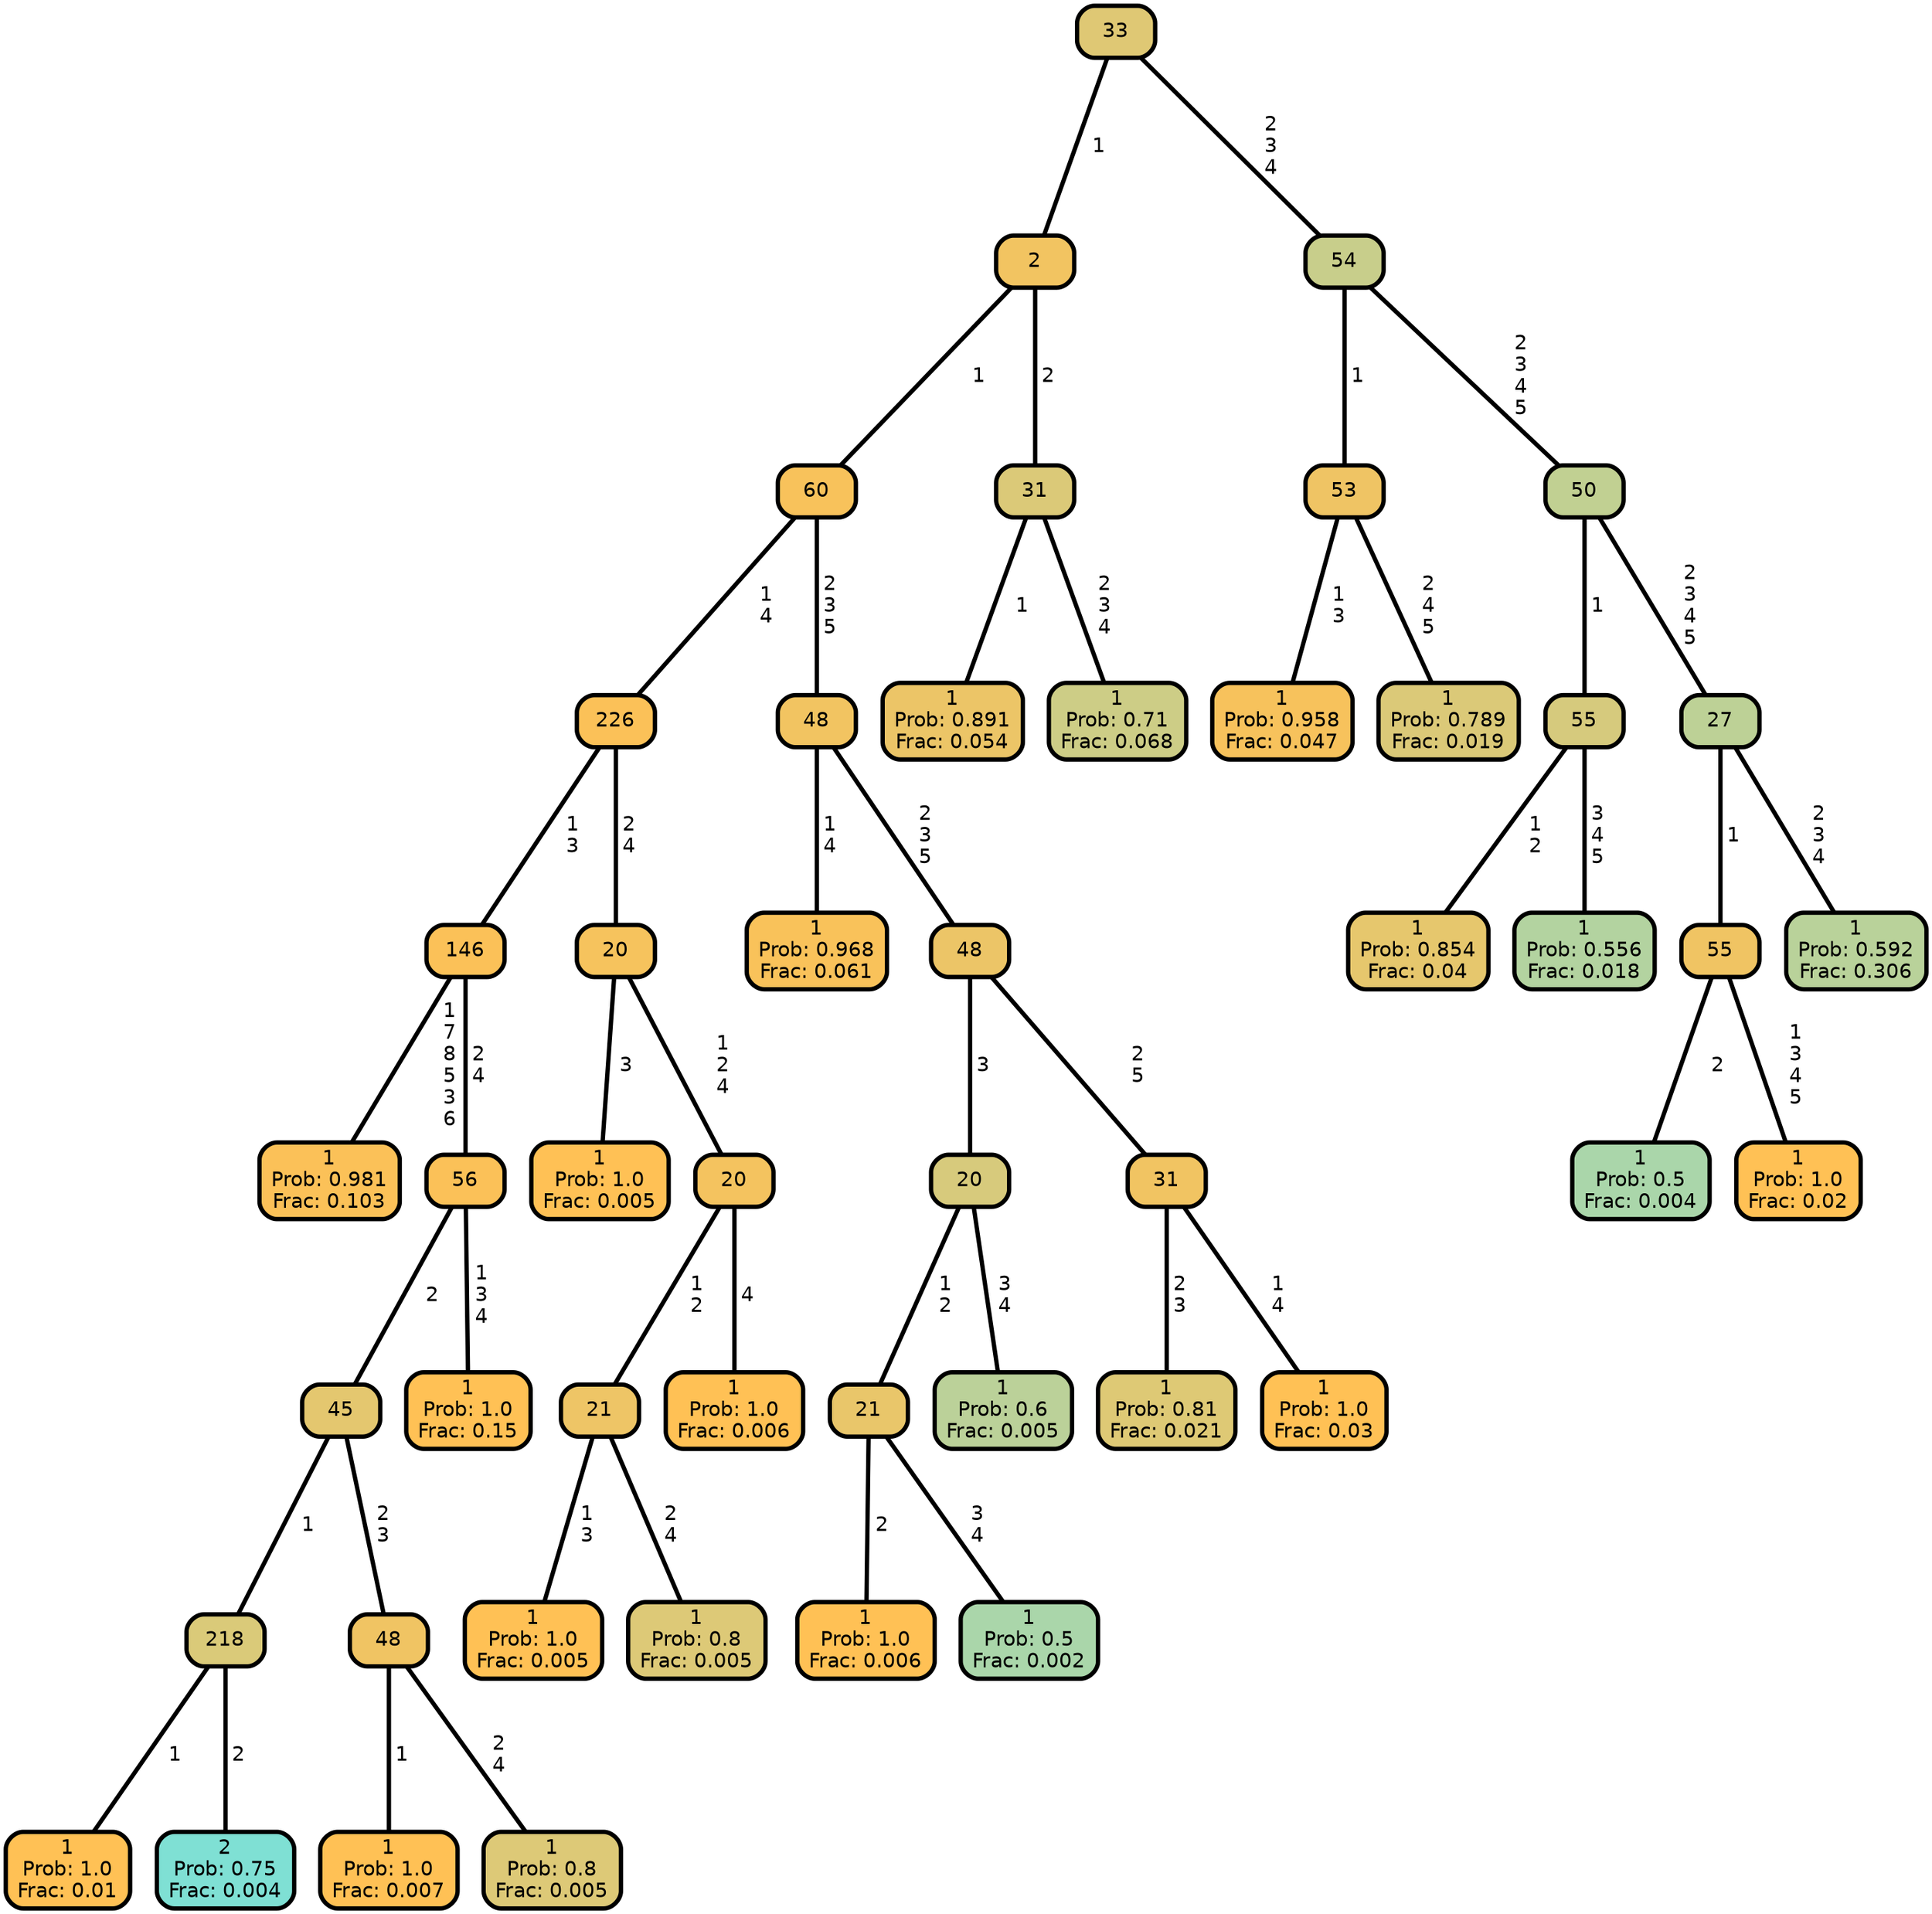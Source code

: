 graph Tree {
node [shape=box, style="filled, rounded",color="black",penwidth="3",fontcolor="black",                 fontname=helvetica] ;
graph [ranksep="0 equally", splines=straight,                 bgcolor=transparent, dpi=200] ;
edge [fontname=helvetica, color=black] ;
0 [label="1
Prob: 0.981
Frac: 0.103", fillcolor="#fbc158"] ;
1 [label="146", fillcolor="#fbc158"] ;
2 [label="1
Prob: 1.0
Frac: 0.01", fillcolor="#ffc155"] ;
3 [label="218", fillcolor="#daca79"] ;
4 [label="2
Prob: 0.75
Frac: 0.004", fillcolor="#7fe0d4"] ;
5 [label="45", fillcolor="#e4c76f"] ;
6 [label="1
Prob: 1.0
Frac: 0.007", fillcolor="#ffc155"] ;
7 [label="48", fillcolor="#f0c463"] ;
8 [label="1
Prob: 0.8
Frac: 0.005", fillcolor="#ddc977"] ;
9 [label="56", fillcolor="#fbc158"] ;
10 [label="1
Prob: 1.0
Frac: 0.15", fillcolor="#ffc155"] ;
11 [label="226", fillcolor="#fbc158"] ;
12 [label="1
Prob: 1.0
Frac: 0.005", fillcolor="#ffc155"] ;
13 [label="20", fillcolor="#f6c35d"] ;
14 [label="1
Prob: 1.0
Frac: 0.005", fillcolor="#ffc155"] ;
15 [label="21", fillcolor="#eec566"] ;
16 [label="1
Prob: 0.8
Frac: 0.005", fillcolor="#ddc977"] ;
17 [label="20", fillcolor="#f4c35f"] ;
18 [label="1
Prob: 1.0
Frac: 0.006", fillcolor="#ffc155"] ;
19 [label="60", fillcolor="#f8c25b"] ;
20 [label="1
Prob: 0.968
Frac: 0.061", fillcolor="#f9c25a"] ;
21 [label="48", fillcolor="#f2c461"] ;
22 [label="1
Prob: 1.0
Frac: 0.006", fillcolor="#ffc155"] ;
23 [label="21", fillcolor="#e9c66a"] ;
24 [label="1
Prob: 0.5
Frac: 0.002", fillcolor="#aad6aa"] ;
25 [label="20", fillcolor="#d7ca7c"] ;
26 [label="1
Prob: 0.6
Frac: 0.005", fillcolor="#bbd199"] ;
27 [label="48", fillcolor="#ecc567"] ;
28 [label="1
Prob: 0.81
Frac: 0.021", fillcolor="#dec975"] ;
29 [label="31", fillcolor="#f1c462"] ;
30 [label="1
Prob: 1.0
Frac: 0.03", fillcolor="#ffc155"] ;
31 [label="2", fillcolor="#f2c461"] ;
32 [label="1
Prob: 0.891
Frac: 0.054", fillcolor="#ecc567"] ;
33 [label="31", fillcolor="#dbc978"] ;
34 [label="1
Prob: 0.71
Frac: 0.068", fillcolor="#cdcd86"] ;
35 [label="33", fillcolor="#dfc874"] ;
36 [label="1
Prob: 0.958
Frac: 0.047", fillcolor="#f7c25c"] ;
37 [label="53", fillcolor="#efc464"] ;
38 [label="1
Prob: 0.789
Frac: 0.019", fillcolor="#dbc978"] ;
39 [label="54", fillcolor="#c8ce8b"] ;
40 [label="1
Prob: 0.854
Frac: 0.04", fillcolor="#e6c76d"] ;
41 [label="55", fillcolor="#d6ca7d"] ;
42 [label="1
Prob: 0.556
Frac: 0.018", fillcolor="#b3d3a0"] ;
43 [label="50", fillcolor="#c1d092"] ;
44 [label="1
Prob: 0.5
Frac: 0.004", fillcolor="#aad6aa"] ;
45 [label="55", fillcolor="#f0c463"] ;
46 [label="1
Prob: 1.0
Frac: 0.02", fillcolor="#ffc155"] ;
47 [label="27", fillcolor="#bdd196"] ;
48 [label="1
Prob: 0.592
Frac: 0.306", fillcolor="#b9d29a"] ;
1 -- 0 [label=" 1\n 7\n 8\n 5\n 3\n 6",penwidth=3] ;
1 -- 9 [label=" 2\n 4",penwidth=3] ;
3 -- 2 [label=" 1",penwidth=3] ;
3 -- 4 [label=" 2",penwidth=3] ;
5 -- 3 [label=" 1",penwidth=3] ;
5 -- 7 [label=" 2\n 3",penwidth=3] ;
7 -- 6 [label=" 1",penwidth=3] ;
7 -- 8 [label=" 2\n 4",penwidth=3] ;
9 -- 5 [label=" 2",penwidth=3] ;
9 -- 10 [label=" 1\n 3\n 4",penwidth=3] ;
11 -- 1 [label=" 1\n 3",penwidth=3] ;
11 -- 13 [label=" 2\n 4",penwidth=3] ;
13 -- 12 [label=" 3",penwidth=3] ;
13 -- 17 [label=" 1\n 2\n 4",penwidth=3] ;
15 -- 14 [label=" 1\n 3",penwidth=3] ;
15 -- 16 [label=" 2\n 4",penwidth=3] ;
17 -- 15 [label=" 1\n 2",penwidth=3] ;
17 -- 18 [label=" 4",penwidth=3] ;
19 -- 11 [label=" 1\n 4",penwidth=3] ;
19 -- 21 [label=" 2\n 3\n 5",penwidth=3] ;
21 -- 20 [label=" 1\n 4",penwidth=3] ;
21 -- 27 [label=" 2\n 3\n 5",penwidth=3] ;
23 -- 22 [label=" 2",penwidth=3] ;
23 -- 24 [label=" 3\n 4",penwidth=3] ;
25 -- 23 [label=" 1\n 2",penwidth=3] ;
25 -- 26 [label=" 3\n 4",penwidth=3] ;
27 -- 25 [label=" 3",penwidth=3] ;
27 -- 29 [label=" 2\n 5",penwidth=3] ;
29 -- 28 [label=" 2\n 3",penwidth=3] ;
29 -- 30 [label=" 1\n 4",penwidth=3] ;
31 -- 19 [label=" 1",penwidth=3] ;
31 -- 33 [label=" 2",penwidth=3] ;
33 -- 32 [label=" 1",penwidth=3] ;
33 -- 34 [label=" 2\n 3\n 4",penwidth=3] ;
35 -- 31 [label=" 1",penwidth=3] ;
35 -- 39 [label=" 2\n 3\n 4",penwidth=3] ;
37 -- 36 [label=" 1\n 3",penwidth=3] ;
37 -- 38 [label=" 2\n 4\n 5",penwidth=3] ;
39 -- 37 [label=" 1",penwidth=3] ;
39 -- 43 [label=" 2\n 3\n 4\n 5",penwidth=3] ;
41 -- 40 [label=" 1\n 2",penwidth=3] ;
41 -- 42 [label=" 3\n 4\n 5",penwidth=3] ;
43 -- 41 [label=" 1",penwidth=3] ;
43 -- 47 [label=" 2\n 3\n 4\n 5",penwidth=3] ;
45 -- 44 [label=" 2",penwidth=3] ;
45 -- 46 [label=" 1\n 3\n 4\n 5",penwidth=3] ;
47 -- 45 [label=" 1",penwidth=3] ;
47 -- 48 [label=" 2\n 3\n 4",penwidth=3] ;
{rank = same;}}